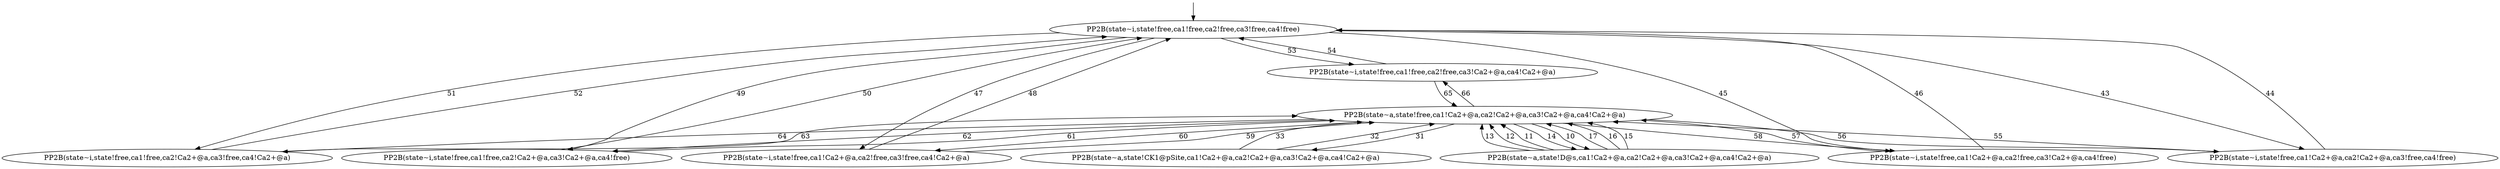 digraph G{
"Init_118" [label="" style="invis" width="0px" height="0px"];
"Node_224" [label="PP2B(state~i,state!free,ca1!free,ca2!free,ca3!Ca2+@a,ca4!Ca2+@a)"];
"Node_220" [label="PP2B(state~i,state!free,ca1!free,ca2!Ca2+@a,ca3!free,ca4!Ca2+@a)"];
"Node_216" [label="PP2B(state~i,state!free,ca1!free,ca2!Ca2+@a,ca3!Ca2+@a,ca4!free)"];
"Node_212" [label="PP2B(state~i,state!free,ca1!Ca2+@a,ca2!free,ca3!free,ca4!Ca2+@a)"];
"Node_207" [label="PP2B(state~i,state!free,ca1!Ca2+@a,ca2!free,ca3!Ca2+@a,ca4!free)"];
"Node_202" [label="PP2B(state~i,state!free,ca1!Ca2+@a,ca2!Ca2+@a,ca3!free,ca4!free)"];
"Node_198" [label="PP2B(state~a,state!CK1@pSite,ca1!Ca2+@a,ca2!Ca2+@a,ca3!Ca2+@a,ca4!Ca2+@a)"];
"Node_196" [label="PP2B(state~a,state!D@s,ca1!Ca2+@a,ca2!Ca2+@a,ca3!Ca2+@a,ca4!Ca2+@a)"];
"Node_194" [label="PP2B(state~a,state!free,ca1!Ca2+@a,ca2!Ca2+@a,ca3!Ca2+@a,ca4!Ca2+@a)"];
"Node_118" [label="PP2B(state~i,state!free,ca1!free,ca2!free,ca3!free,ca4!free)"];
"Node_194" -> "Node_224" [label="66"];
"Node_224" -> "Node_194" [label="65"];
"Node_194" -> "Node_220" [label="64"];
"Node_220" -> "Node_194" [label="63"];
"Node_194" -> "Node_216" [label="62"];
"Node_216" -> "Node_194" [label="61"];
"Node_194" -> "Node_212" [label="60"];
"Node_212" -> "Node_194" [label="59"];
"Node_194" -> "Node_207" [label="58"];
"Node_207" -> "Node_194" [label="57"];
"Node_194" -> "Node_202" [label="56"];
"Node_202" -> "Node_194" [label="55"];
"Node_224" -> "Node_118" [label="54"];
"Node_118" -> "Node_224" [label="53"];
"Node_220" -> "Node_118" [label="52"];
"Node_118" -> "Node_220" [label="51"];
"Node_216" -> "Node_118" [label="50"];
"Node_118" -> "Node_216" [label="49"];
"Node_212" -> "Node_118" [label="48"];
"Node_118" -> "Node_212" [label="47"];
"Node_207" -> "Node_118" [label="46"];
"Node_118" -> "Node_207" [label="45"];
"Node_202" -> "Node_118" [label="44"];
"Node_118" -> "Node_202" [label="43"];
"Node_198" -> "Node_194" [label="33"];
"Node_198" -> "Node_194" [label="32"];
"Node_194" -> "Node_198" [label="31"];
"Node_196" -> "Node_194" [label="17"];
"Node_196" -> "Node_194" [label="16"];
"Node_196" -> "Node_194" [label="15"];
"Node_194" -> "Node_196" [label="14"];
"Node_196" -> "Node_194" [label="13"];
"Node_196" -> "Node_194" [label="12"];
"Node_196" -> "Node_194" [label="11"];
"Node_194" -> "Node_196" [label="10"];
"Init_118" -> "Node_118" [label=""];
}
